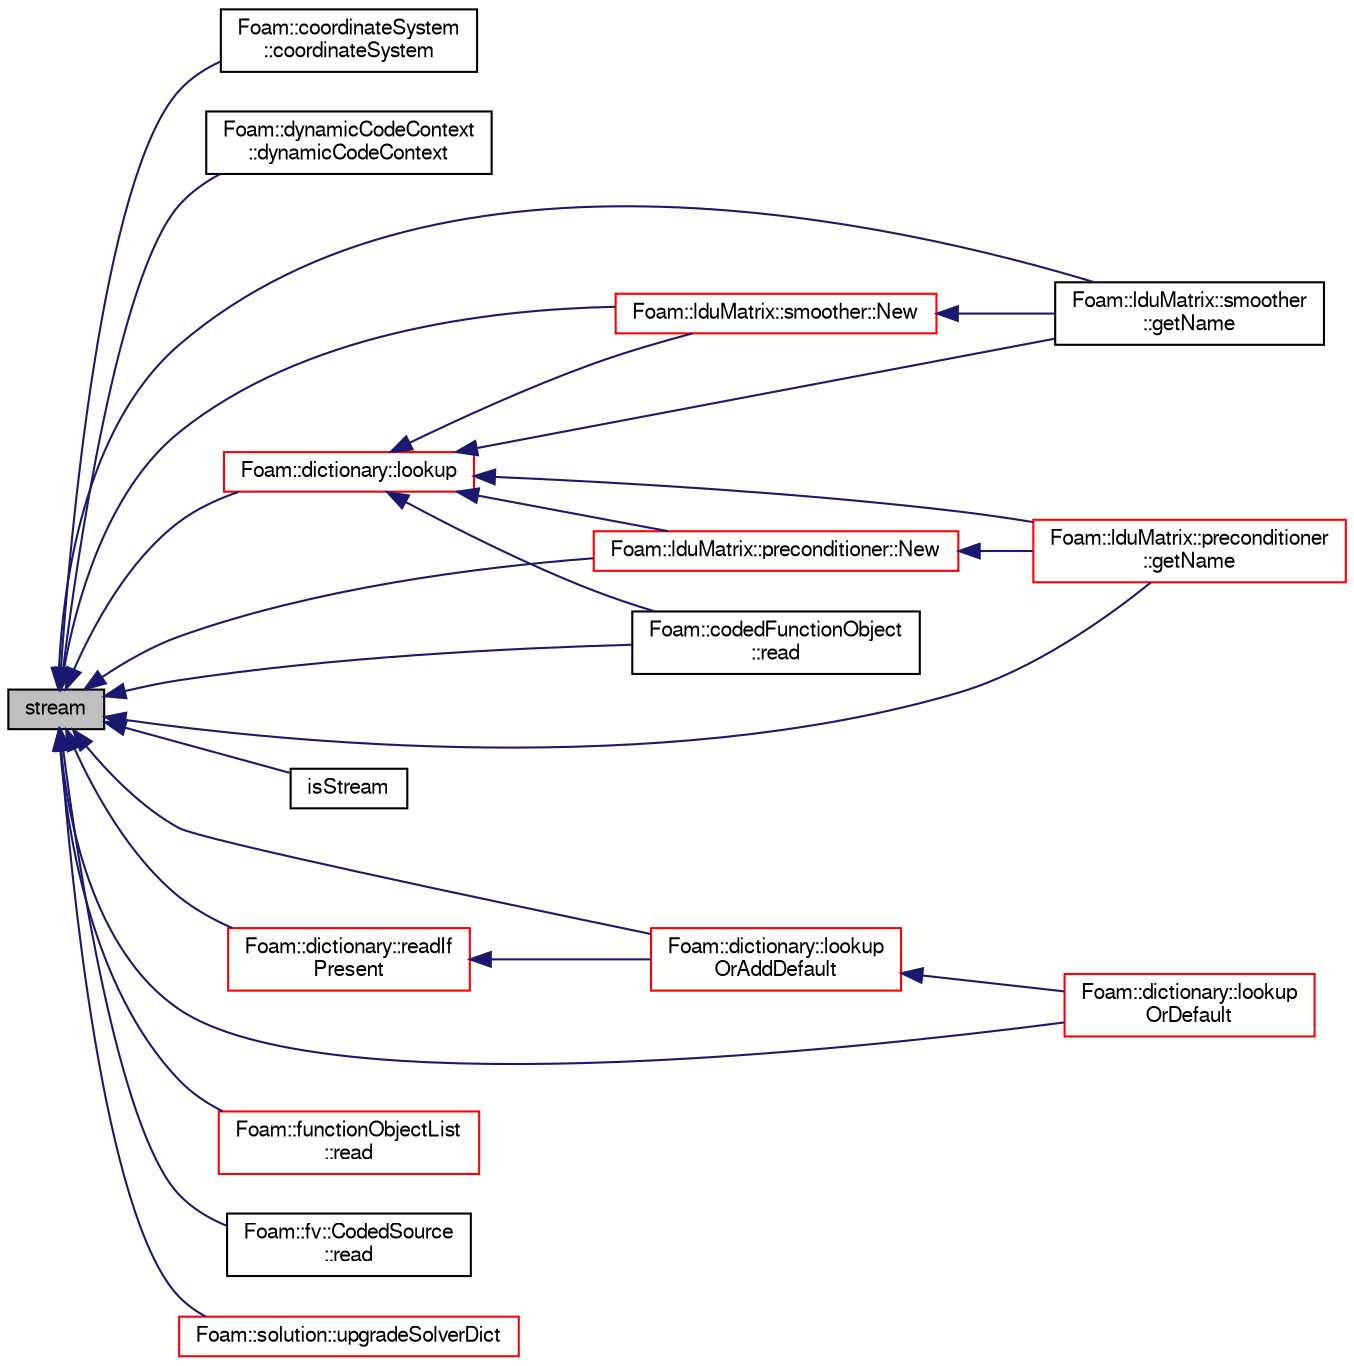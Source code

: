 digraph "stream"
{
  bgcolor="transparent";
  edge [fontname="FreeSans",fontsize="10",labelfontname="FreeSans",labelfontsize="10"];
  node [fontname="FreeSans",fontsize="10",shape=record];
  rankdir="LR";
  Node10240 [label="stream",height=0.2,width=0.4,color="black", fillcolor="grey75", style="filled", fontcolor="black"];
  Node10240 -> Node10241 [dir="back",color="midnightblue",fontsize="10",style="solid",fontname="FreeSans"];
  Node10241 [label="Foam::coordinateSystem\l::coordinateSystem",height=0.2,width=0.4,color="black",URL="$a25010.html#a7fde428d3234bd6b457a8592f7e5dc01",tooltip="Construct from dictionary (default name) "];
  Node10240 -> Node10242 [dir="back",color="midnightblue",fontsize="10",style="solid",fontname="FreeSans"];
  Node10242 [label="Foam::dynamicCodeContext\l::dynamicCodeContext",height=0.2,width=0.4,color="black",URL="$a26074.html#aaf616cf1d1395ba4d720994dc0d56732",tooltip="Construct from a dictionary. "];
  Node10240 -> Node10243 [dir="back",color="midnightblue",fontsize="10",style="solid",fontname="FreeSans"];
  Node10243 [label="Foam::lduMatrix::smoother\l::getName",height=0.2,width=0.4,color="black",URL="$a26890.html#ac59fad692d6ce7568c8086fe89073005",tooltip="Find the smoother name (directly or from a sub-dictionary) "];
  Node10240 -> Node10244 [dir="back",color="midnightblue",fontsize="10",style="solid",fontname="FreeSans"];
  Node10244 [label="Foam::lduMatrix::preconditioner\l::getName",height=0.2,width=0.4,color="red",URL="$a26894.html#ac59fad692d6ce7568c8086fe89073005",tooltip="Find the preconditioner name (directly or from a sub-dictionary) "];
  Node10240 -> Node10252 [dir="back",color="midnightblue",fontsize="10",style="solid",fontname="FreeSans"];
  Node10252 [label="isStream",height=0.2,width=0.4,color="black",URL="$a26022.html#af5381607596c9bc61384456076a1ecdd",tooltip="Return true if this entry is a stream. "];
  Node10240 -> Node10253 [dir="back",color="midnightblue",fontsize="10",style="solid",fontname="FreeSans"];
  Node10253 [label="Foam::dictionary::lookup",height=0.2,width=0.4,color="red",URL="$a26014.html#a6a0727fa523e48977e27348663def509",tooltip="Find and return an entry data stream. "];
  Node10253 -> Node10243 [dir="back",color="midnightblue",fontsize="10",style="solid",fontname="FreeSans"];
  Node10253 -> Node10244 [dir="back",color="midnightblue",fontsize="10",style="solid",fontname="FreeSans"];
  Node10253 -> Node11750 [dir="back",color="midnightblue",fontsize="10",style="solid",fontname="FreeSans"];
  Node11750 [label="Foam::lduMatrix::smoother::New",height=0.2,width=0.4,color="red",URL="$a26890.html#a8d5691dd7f25aa4a7f95ac1e786df099",tooltip="Return a new smoother. "];
  Node11750 -> Node10243 [dir="back",color="midnightblue",fontsize="10",style="solid",fontname="FreeSans"];
  Node10253 -> Node11754 [dir="back",color="midnightblue",fontsize="10",style="solid",fontname="FreeSans"];
  Node11754 [label="Foam::lduMatrix::preconditioner::New",height=0.2,width=0.4,color="red",URL="$a26894.html#a10c523f8a576f467c2ebf477d43107b7",tooltip="Return a new preconditioner. "];
  Node11754 -> Node10244 [dir="back",color="midnightblue",fontsize="10",style="solid",fontname="FreeSans"];
  Node10253 -> Node12034 [dir="back",color="midnightblue",fontsize="10",style="solid",fontname="FreeSans"];
  Node12034 [label="Foam::codedFunctionObject\l::read",height=0.2,width=0.4,color="black",URL="$a28874.html#afac0600fef97b05534a595ce00b272ed",tooltip="Read and set the function object if its data have changed. "];
  Node10240 -> Node12266 [dir="back",color="midnightblue",fontsize="10",style="solid",fontname="FreeSans"];
  Node12266 [label="Foam::dictionary::lookup\lOrAddDefault",height=0.2,width=0.4,color="red",URL="$a26014.html#aadafaae6847668979f5ce540f62d6e62",tooltip="Find and return a T, if not found return the given. "];
  Node12266 -> Node12272 [dir="back",color="midnightblue",fontsize="10",style="solid",fontname="FreeSans"];
  Node12272 [label="Foam::dictionary::lookup\lOrDefault",height=0.2,width=0.4,color="red",URL="$a26014.html#a69ee064dcc6d649df523e02e5c242922",tooltip="Find and return a T,. "];
  Node10240 -> Node12272 [dir="back",color="midnightblue",fontsize="10",style="solid",fontname="FreeSans"];
  Node10240 -> Node11750 [dir="back",color="midnightblue",fontsize="10",style="solid",fontname="FreeSans"];
  Node10240 -> Node11754 [dir="back",color="midnightblue",fontsize="10",style="solid",fontname="FreeSans"];
  Node10240 -> Node10819 [dir="back",color="midnightblue",fontsize="10",style="solid",fontname="FreeSans"];
  Node10819 [label="Foam::functionObjectList\l::read",height=0.2,width=0.4,color="red",URL="$a26126.html#af816873151ddb0126e98bb2f914d8ed5",tooltip="Read and set the function objects if their data have changed. "];
  Node10240 -> Node12034 [dir="back",color="midnightblue",fontsize="10",style="solid",fontname="FreeSans"];
  Node10240 -> Node12315 [dir="back",color="midnightblue",fontsize="10",style="solid",fontname="FreeSans"];
  Node12315 [label="Foam::fv::CodedSource\l::read",height=0.2,width=0.4,color="black",URL="$a23526.html#a6ce0c64db98eb6144d363dbfc86104eb",tooltip="Read source dictionary. "];
  Node10240 -> Node12316 [dir="back",color="midnightblue",fontsize="10",style="solid",fontname="FreeSans"];
  Node12316 [label="Foam::dictionary::readIf\lPresent",height=0.2,width=0.4,color="red",URL="$a26014.html#ad4bd008e6ee208313f2c3a963ee1170d",tooltip="Find an entry if present, and assign to T. "];
  Node12316 -> Node12266 [dir="back",color="midnightblue",fontsize="10",style="solid",fontname="FreeSans"];
  Node10240 -> Node12356 [dir="back",color="midnightblue",fontsize="10",style="solid",fontname="FreeSans"];
  Node12356 [label="Foam::solution::upgradeSolverDict",height=0.2,width=0.4,color="red",URL="$a27078.html#aafb35d9c55b4a97e839ab61b4a0c7d52",tooltip="Update from older solver controls syntax. "];
}
